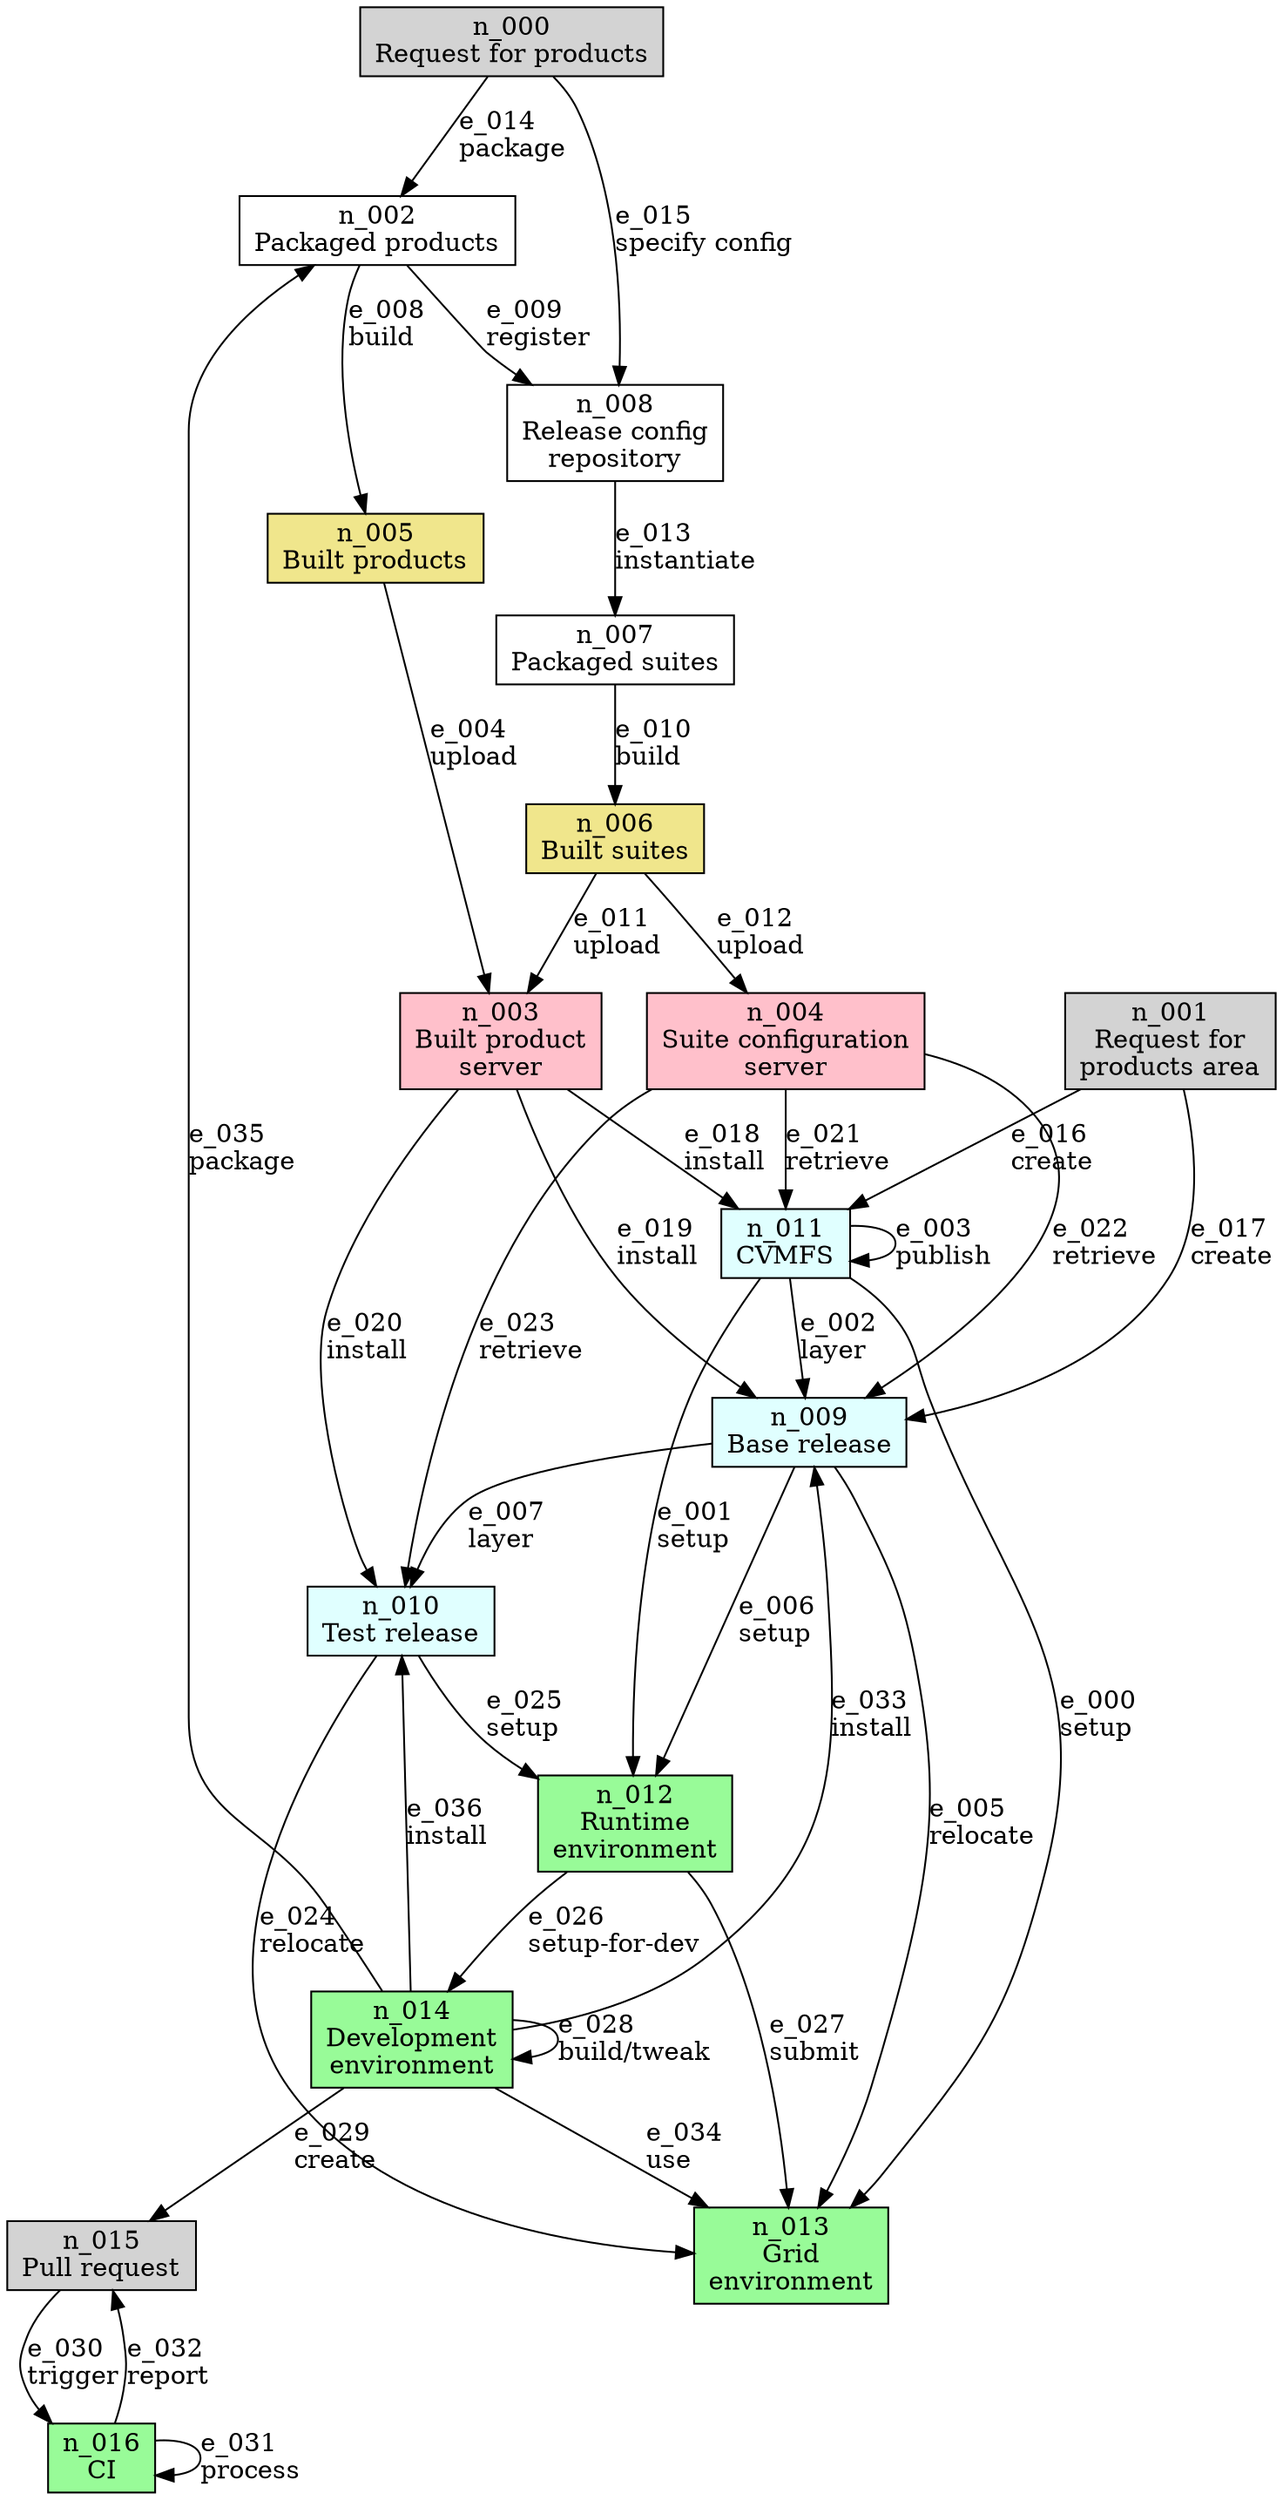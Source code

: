 digraph spack_workflow {

  node [shape="rectangle"]
  nodesep=0.35

  request_for_products [id="n_000", label="n_000\nRequest for products\n", style=filled, fillcolor=lightgray, href="./remaining_work.html#\N"]
  request_for_products_area [id="n_001", label="n_001\nRequest for\nproducts area\n", style=filled, fillcolor=lightgray, href="./remaining_work.html#\N"]
  packaged_products [id="n_002", label="n_002\nPackaged products", href="./remaining_work.html#\N"]
  scisoft [id="n_003", label="n_003\nBuilt product\nserver\n", style=filled, fillcolor=pink, href="./remaining_work.html#\N"]
  suite_config_server [id="n_004", label="n_004\nSuite configuration\nserver\n", style=filled, fillcolor=pink, href="./remaining_work.html#\N"]
  built_products [id="n_005", label="n_005\nBuilt products\n", style=filled, fillcolor=khaki, href="./remaining_work.html#\N"]
  built_env [id="n_006", label="n_006\nBuilt suites\n", style=filled, fillcolor=khaki, href="./remaining_work.html#\N"]
  packaged_suites [id="n_007", label="n_007\nPackaged suites", href="./remaining_work.html#\N"]
  release_config [id="n_008", label="n_008\nRelease config\nrepository", href="./remaining_work.html#\N"]
  base_release [id="n_009", label="n_009\nBase release\n", style=filled, fillcolor=lightcyan, href="./remaining_work.html#\N"]
  test_release [id="n_010", label="n_010\nTest release\n", style=filled, fillcolor=lightcyan, href="./remaining_work.html#\N"]
  CVMFS [id="n_011", label="n_011\n\N\n", style=filled, fillcolor=lightcyan, href="./remaining_work.html#\N"]
  runtime [id="n_012", label="n_012\nRuntime\nenvironment\n", style=filled, fillcolor=palegreen, href="./remaining_work.html#\N"]
  grid [id="n_013", label="n_013\nGrid\nenvironment\n", style=filled, fillcolor=palegreen, href="./remaining_work.html#\N"]
  development [id="n_014", label="n_014\nDevelopment\nenvironment\n", style=filled, fillcolor=palegreen, href="./remaining_work.html#\N"]
  PR [id="n_015", label="n_015\nPull request\n", style=filled, fillcolor=lightgray, href="./remaining_work.html#\N"]
  CI [id="n_016", label="n_016\n\N\n", style=filled, fillcolor=palegreen, href="./remaining_work.html#\N"]

  CVMFS -> grid [id="e_000", label="e_000\lsetup\l", href="./remaining_work.html#e_000"]
  CVMFS -> runtime [id="e_001", label="e_001\lsetup\l", href="./remaining_work.html#e_001"]
  CVMFS -> base_release [id="e_002", label="e_002\llayer\l", href="./remaining_work.html#e_002"]
  CVMFS -> CVMFS [id="e_003", label="e_003\lpublish\l", href="./remaining_work.html#e_003"]
  built_products -> scisoft [id="e_004", label="e_004\lupload\l", href="./remaining_work.html#e_004"]
  base_release -> grid [id="e_005", label="e_005\lrelocate\l", href="./remaining_work.html#e_005"]
  base_release -> runtime [id="e_006", label="e_006\lsetup\l", href="./remaining_work.html#e_006"]
  base_release -> test_release[id="e_007", label="e_007\llayer\l", href="./remaining_work.html#e_007"]
  packaged_products -> built_products [id="e_008", label="e_008\lbuild\l", href="./remaining_work.html#e_008"]
  packaged_products -> release_config [id="e_009", label="e_009\lregister\l", href="./remaining_work.html#e_009"]
  packaged_suites -> built_env [id="e_010", label="e_010\lbuild\l", href="./remaining_work.html#e_010"]
  built_env -> scisoft [id="e_011", label="e_011\lupload\l", href="./remaining_work.html#e_011"]
  built_env -> suite_config_server [id="e_012", label="e_012\lupload\l", href="./remaining_work.html#e_012"]
  release_config -> packaged_suites [id="e_013", label="e_013\linstantiate\l", href="./remaining_work.html#e_013"]
  request_for_products -> packaged_products [id="e_014", label="e_014\lpackage\l", href="./remaining_work.html#e_014"]
  request_for_products -> release_config [id="e_015", label="e_015\lspecify config\l", href="./remaining_work.html#e_015"]
  request_for_products_area -> CVMFS [id="e_016", label="e_016\lcreate\l", href="./remaining_work.html#e_016"]
  request_for_products_area -> base_release [id="e_017", label="e_017\lcreate\l", href="./remaining_work.html#e_017"]
  scisoft -> CVMFS [id="e_018", label="e_018\linstall\l", href="./remaining_work.html#e_018"]
  scisoft -> base_release [id="e_019", label="e_019\linstall\l", href="./remaining_work.html#e_019"]
  scisoft -> test_release [id="e_020", label="e_020\linstall\l", href="./remaining_work.html#e_020"]
  suite_config_server -> CVMFS [id="e_021", label="e_021\lretrieve\l", href="./remaining_work.html#e_021"]
  suite_config_server -> base_release [id="e_022", label="e_022\lretrieve\l", href="./remaining_work.html#e_022"]
  suite_config_server -> test_release [id="e_023", label="e_023\lretrieve\l", href="./remaining_work.html#e_023"]
  test_release -> grid [id="e_024", label="e_024\lrelocate\l", href="./remaining_work.html#e_024"]
  test_release -> runtime [id="e_025", label="e_025\lsetup\l", href="./remaining_work.html#e_025"]
  runtime -> development [id="e_026", label="e_026\lsetup-for-dev\l", href="./remaining_work.html#e_026"]
  runtime -> grid [id="e_027", label="e_027\lsubmit\l", href="./remaining_work.html#e_027"]
  development -> development [id="e_028", label="e_028\lbuild/tweak\l", href="./remaining_work.html#e_028"]
  development -> PR [id="e_029", label="e_029\lcreate\l", href="./remaining_work.html#e_029"]
  PR -> CI [id="e_030", label="e_030\ltrigger\l", href="./remaining_work.html#e_030"]
  CI -> CI [id="e_031", label="e_031\lprocess\l", href="./remaining_work.html#e_031"]
  CI -> PR [id="e_032", label="e_032\lreport\l", href="./remaining_work.html#e_032"]
  development -> base_release [id="e_033", label="e_033\linstall\l", href="./remaining_work.html#e_033"]
  development -> grid [id="e_034", label="e_034\luse\l", href="./remaining_work.html#e_034"]
  development -> packaged_products [id="e_035", label="e_035\lpackage\l", href="./remaining_work.html#e_035"]
  development -> test_release [id="e_036", label="e_036\linstall\l", href="./remaining_work.html#e_036"]
}

